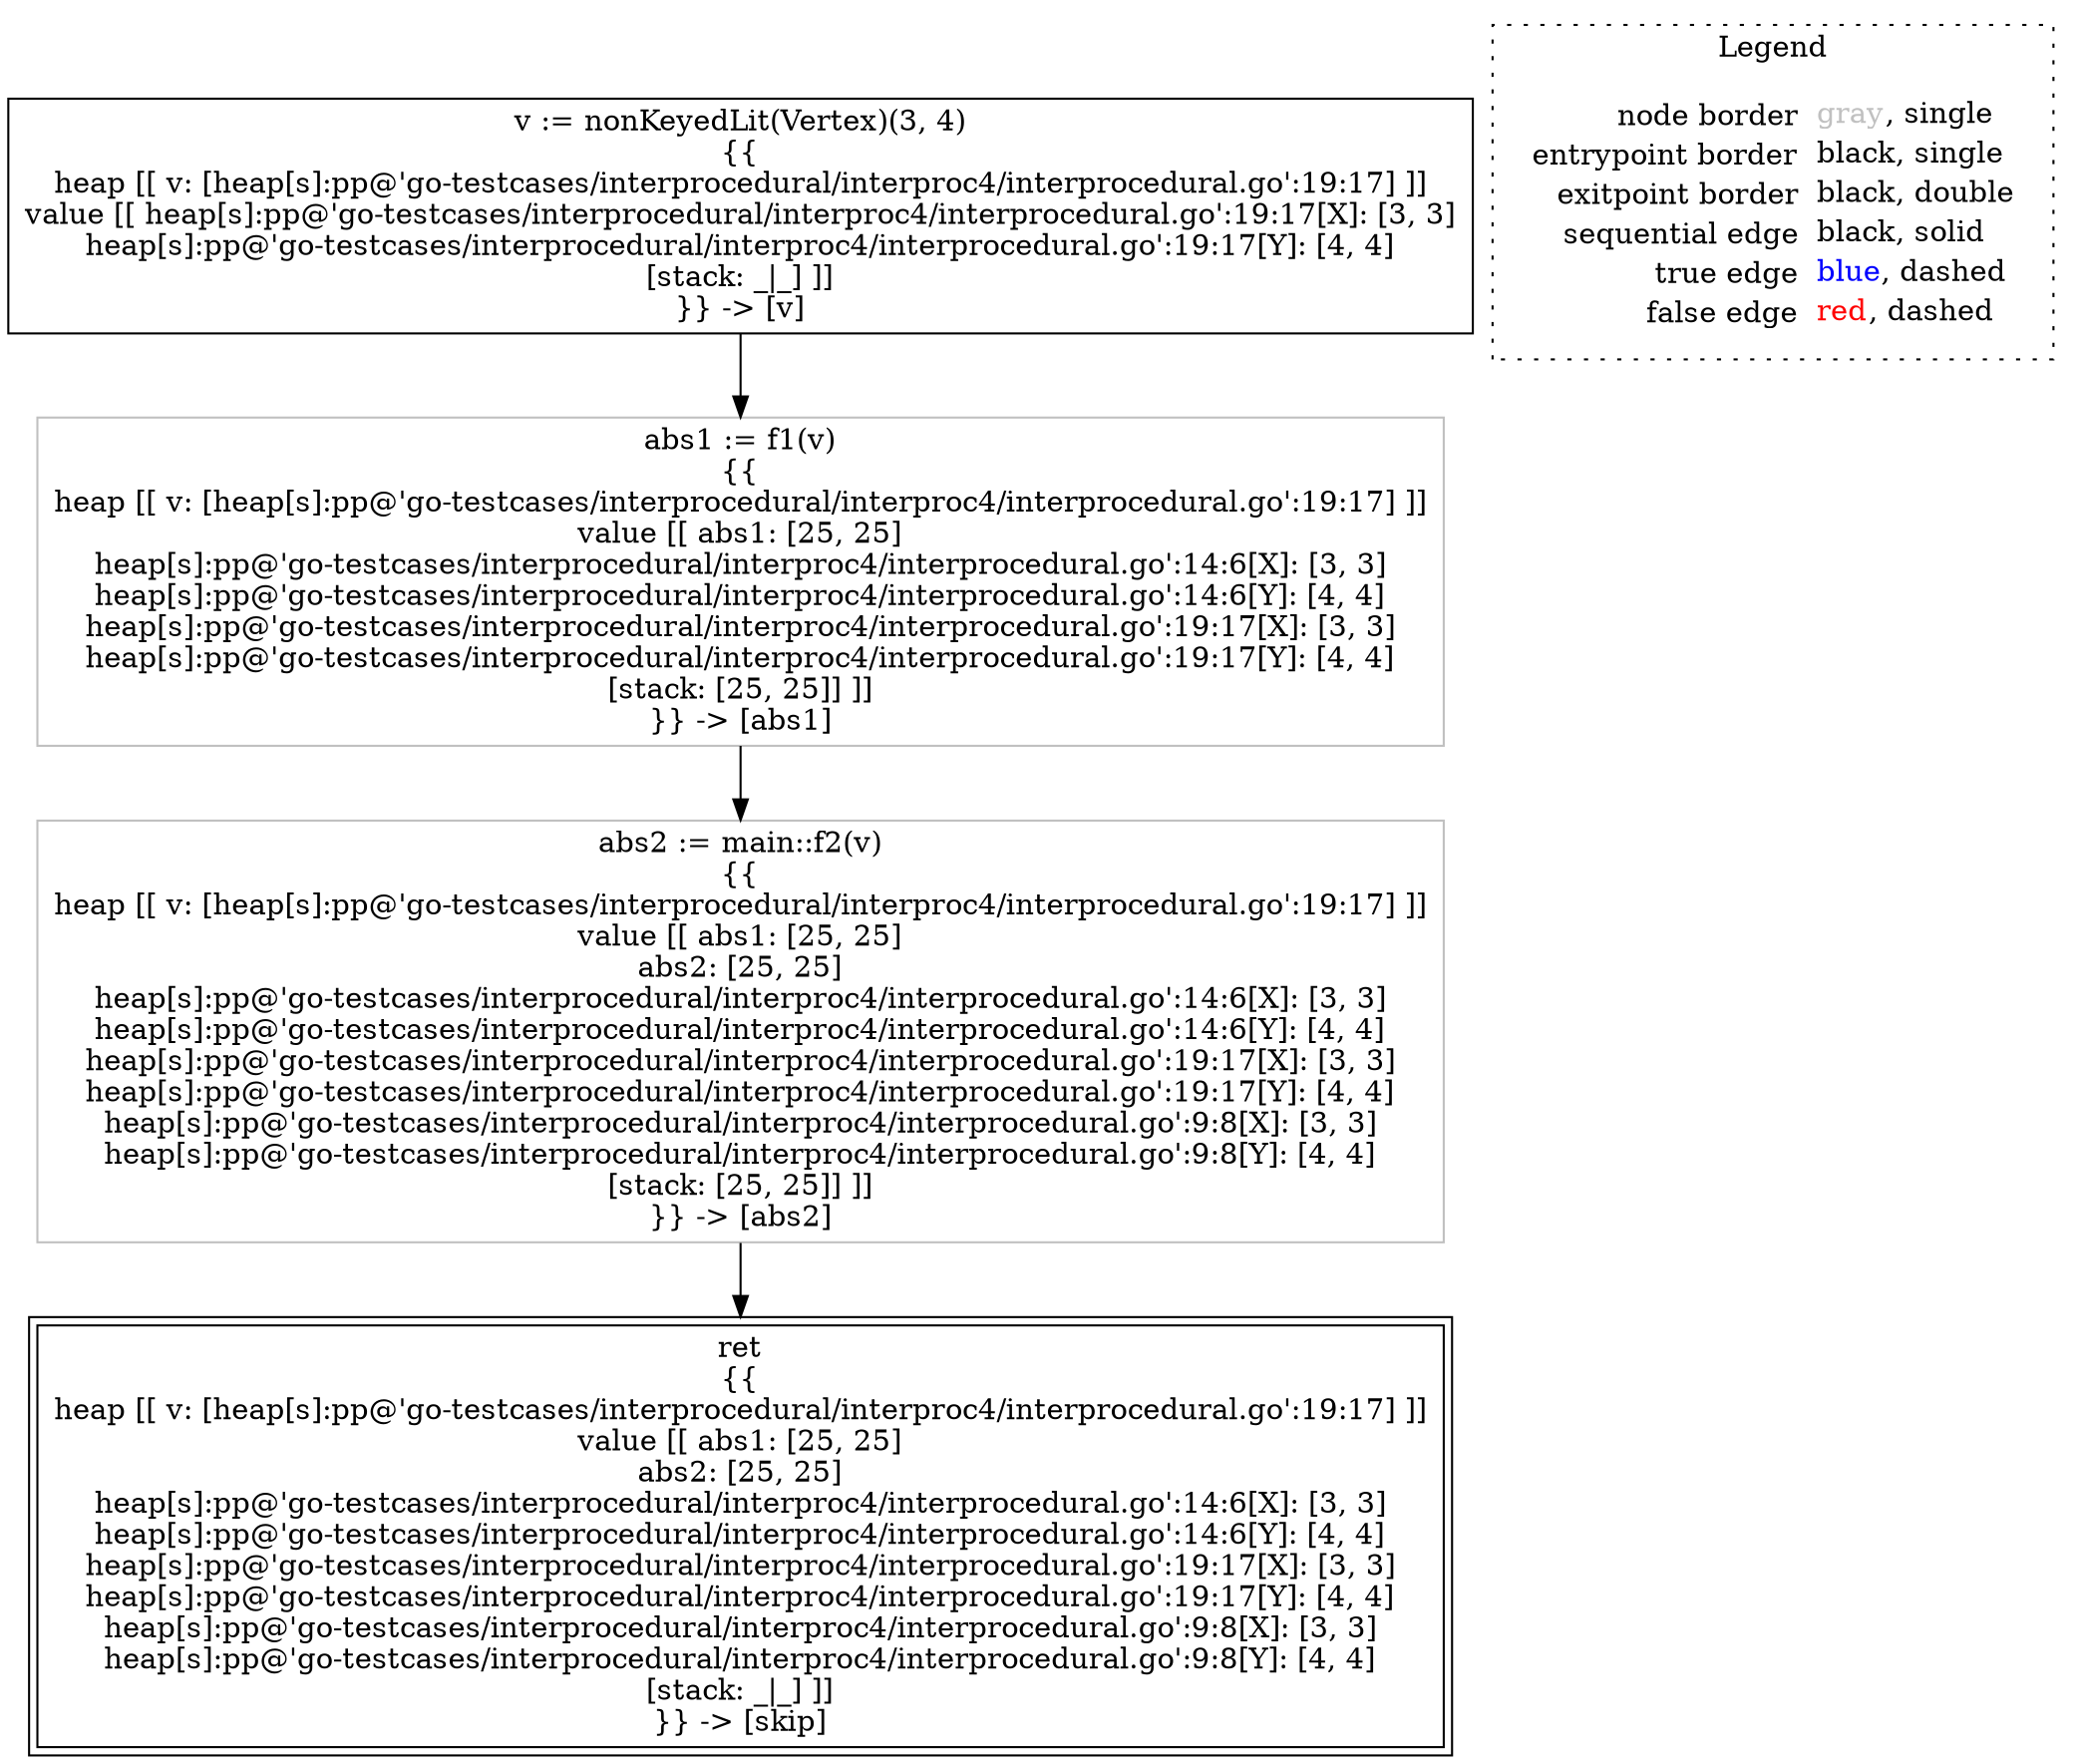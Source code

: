 digraph {
	"node0" [shape="rect",color="black",label=<v := nonKeyedLit(Vertex)(3, 4)<BR/>{{<BR/>heap [[ v: [heap[s]:pp@'go-testcases/interprocedural/interproc4/interprocedural.go':19:17] ]]<BR/>value [[ heap[s]:pp@'go-testcases/interprocedural/interproc4/interprocedural.go':19:17[X]: [3, 3]<BR/>heap[s]:pp@'go-testcases/interprocedural/interproc4/interprocedural.go':19:17[Y]: [4, 4]<BR/>[stack: _|_] ]]<BR/>}} -&gt; [v]>];
	"node1" [shape="rect",color="gray",label=<abs2 := main::f2(v)<BR/>{{<BR/>heap [[ v: [heap[s]:pp@'go-testcases/interprocedural/interproc4/interprocedural.go':19:17] ]]<BR/>value [[ abs1: [25, 25]<BR/>abs2: [25, 25]<BR/>heap[s]:pp@'go-testcases/interprocedural/interproc4/interprocedural.go':14:6[X]: [3, 3]<BR/>heap[s]:pp@'go-testcases/interprocedural/interproc4/interprocedural.go':14:6[Y]: [4, 4]<BR/>heap[s]:pp@'go-testcases/interprocedural/interproc4/interprocedural.go':19:17[X]: [3, 3]<BR/>heap[s]:pp@'go-testcases/interprocedural/interproc4/interprocedural.go':19:17[Y]: [4, 4]<BR/>heap[s]:pp@'go-testcases/interprocedural/interproc4/interprocedural.go':9:8[X]: [3, 3]<BR/>heap[s]:pp@'go-testcases/interprocedural/interproc4/interprocedural.go':9:8[Y]: [4, 4]<BR/>[stack: [25, 25]] ]]<BR/>}} -&gt; [abs2]>];
	"node2" [shape="rect",color="gray",label=<abs1 := f1(v)<BR/>{{<BR/>heap [[ v: [heap[s]:pp@'go-testcases/interprocedural/interproc4/interprocedural.go':19:17] ]]<BR/>value [[ abs1: [25, 25]<BR/>heap[s]:pp@'go-testcases/interprocedural/interproc4/interprocedural.go':14:6[X]: [3, 3]<BR/>heap[s]:pp@'go-testcases/interprocedural/interproc4/interprocedural.go':14:6[Y]: [4, 4]<BR/>heap[s]:pp@'go-testcases/interprocedural/interproc4/interprocedural.go':19:17[X]: [3, 3]<BR/>heap[s]:pp@'go-testcases/interprocedural/interproc4/interprocedural.go':19:17[Y]: [4, 4]<BR/>[stack: [25, 25]] ]]<BR/>}} -&gt; [abs1]>];
	"node3" [shape="rect",color="black",peripheries="2",label=<ret<BR/>{{<BR/>heap [[ v: [heap[s]:pp@'go-testcases/interprocedural/interproc4/interprocedural.go':19:17] ]]<BR/>value [[ abs1: [25, 25]<BR/>abs2: [25, 25]<BR/>heap[s]:pp@'go-testcases/interprocedural/interproc4/interprocedural.go':14:6[X]: [3, 3]<BR/>heap[s]:pp@'go-testcases/interprocedural/interproc4/interprocedural.go':14:6[Y]: [4, 4]<BR/>heap[s]:pp@'go-testcases/interprocedural/interproc4/interprocedural.go':19:17[X]: [3, 3]<BR/>heap[s]:pp@'go-testcases/interprocedural/interproc4/interprocedural.go':19:17[Y]: [4, 4]<BR/>heap[s]:pp@'go-testcases/interprocedural/interproc4/interprocedural.go':9:8[X]: [3, 3]<BR/>heap[s]:pp@'go-testcases/interprocedural/interproc4/interprocedural.go':9:8[Y]: [4, 4]<BR/>[stack: _|_] ]]<BR/>}} -&gt; [skip]>];
	"node1" -> "node3" [color="black"];
	"node0" -> "node2" [color="black"];
	"node2" -> "node1" [color="black"];
subgraph cluster_legend {
	label="Legend";
	style=dotted;
	node [shape=plaintext];
	"legend" [label=<<table border="0" cellpadding="2" cellspacing="0" cellborder="0"><tr><td align="right">node border&nbsp;</td><td align="left"><font color="gray">gray</font>, single</td></tr><tr><td align="right">entrypoint border&nbsp;</td><td align="left"><font color="black">black</font>, single</td></tr><tr><td align="right">exitpoint border&nbsp;</td><td align="left"><font color="black">black</font>, double</td></tr><tr><td align="right">sequential edge&nbsp;</td><td align="left"><font color="black">black</font>, solid</td></tr><tr><td align="right">true edge&nbsp;</td><td align="left"><font color="blue">blue</font>, dashed</td></tr><tr><td align="right">false edge&nbsp;</td><td align="left"><font color="red">red</font>, dashed</td></tr></table>>];
}

}
